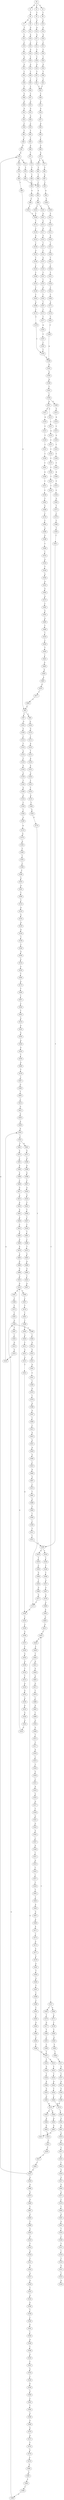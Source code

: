 strict digraph  {
	S0 -> S1 [ label = G ];
	S0 -> S2 [ label = T ];
	S0 -> S3 [ label = C ];
	S1 -> S4 [ label = T ];
	S2 -> S5 [ label = T ];
	S3 -> S6 [ label = T ];
	S4 -> S7 [ label = G ];
	S4 -> S8 [ label = C ];
	S5 -> S9 [ label = G ];
	S6 -> S10 [ label = G ];
	S7 -> S11 [ label = T ];
	S8 -> S12 [ label = G ];
	S9 -> S13 [ label = A ];
	S10 -> S14 [ label = G ];
	S11 -> S15 [ label = C ];
	S12 -> S16 [ label = A ];
	S13 -> S17 [ label = A ];
	S14 -> S18 [ label = A ];
	S15 -> S19 [ label = C ];
	S16 -> S20 [ label = C ];
	S17 -> S21 [ label = C ];
	S18 -> S22 [ label = C ];
	S19 -> S23 [ label = T ];
	S20 -> S24 [ label = G ];
	S21 -> S25 [ label = C ];
	S22 -> S26 [ label = C ];
	S23 -> S27 [ label = G ];
	S24 -> S28 [ label = C ];
	S25 -> S29 [ label = C ];
	S26 -> S30 [ label = C ];
	S27 -> S31 [ label = G ];
	S28 -> S32 [ label = G ];
	S29 -> S33 [ label = G ];
	S30 -> S34 [ label = G ];
	S31 -> S35 [ label = C ];
	S32 -> S36 [ label = C ];
	S33 -> S37 [ label = T ];
	S34 -> S38 [ label = T ];
	S35 -> S39 [ label = C ];
	S36 -> S40 [ label = C ];
	S37 -> S41 [ label = C ];
	S38 -> S42 [ label = C ];
	S39 -> S43 [ label = T ];
	S40 -> S44 [ label = T ];
	S41 -> S45 [ label = T ];
	S42 -> S45 [ label = T ];
	S43 -> S46 [ label = G ];
	S44 -> S47 [ label = C ];
	S45 -> S48 [ label = C ];
	S46 -> S49 [ label = G ];
	S47 -> S50 [ label = G ];
	S48 -> S51 [ label = G ];
	S49 -> S52 [ label = G ];
	S50 -> S53 [ label = G ];
	S51 -> S54 [ label = G ];
	S52 -> S55 [ label = T ];
	S53 -> S56 [ label = G ];
	S54 -> S57 [ label = C ];
	S55 -> S58 [ label = C ];
	S56 -> S59 [ label = C ];
	S57 -> S60 [ label = A ];
	S58 -> S61 [ label = C ];
	S59 -> S62 [ label = T ];
	S60 -> S63 [ label = C ];
	S61 -> S64 [ label = C ];
	S62 -> S65 [ label = C ];
	S63 -> S66 [ label = C ];
	S64 -> S67 [ label = G ];
	S65 -> S68 [ label = A ];
	S66 -> S69 [ label = G ];
	S67 -> S70 [ label = A ];
	S68 -> S71 [ label = C ];
	S69 -> S72 [ label = A ];
	S70 -> S73 [ label = G ];
	S70 -> S74 [ label = A ];
	S71 -> S75 [ label = G ];
	S72 -> S76 [ label = G ];
	S72 -> S77 [ label = A ];
	S73 -> S78 [ label = T ];
	S74 -> S79 [ label = G ];
	S75 -> S80 [ label = T ];
	S76 -> S81 [ label = T ];
	S77 -> S82 [ label = T ];
	S78 -> S83 [ label = C ];
	S79 -> S84 [ label = T ];
	S80 -> S85 [ label = C ];
	S81 -> S86 [ label = C ];
	S82 -> S87 [ label = G ];
	S83 -> S88 [ label = C ];
	S84 -> S89 [ label = C ];
	S85 -> S90 [ label = C ];
	S86 -> S88 [ label = C ];
	S87 -> S91 [ label = T ];
	S88 -> S92 [ label = A ];
	S89 -> S93 [ label = G ];
	S90 -> S94 [ label = A ];
	S91 -> S95 [ label = A ];
	S92 -> S96 [ label = G ];
	S93 -> S97 [ label = C ];
	S93 -> S98 [ label = A ];
	S94 -> S99 [ label = G ];
	S95 -> S100 [ label = G ];
	S96 -> S101 [ label = T ];
	S96 -> S102 [ label = C ];
	S97 -> S103 [ label = G ];
	S98 -> S104 [ label = G ];
	S99 -> S105 [ label = C ];
	S100 -> S106 [ label = T ];
	S101 -> S107 [ label = A ];
	S102 -> S108 [ label = T ];
	S103 -> S109 [ label = G ];
	S104 -> S110 [ label = G ];
	S105 -> S108 [ label = T ];
	S106 -> S111 [ label = T ];
	S107 -> S112 [ label = G ];
	S108 -> S113 [ label = T ];
	S109 -> S114 [ label = C ];
	S110 -> S115 [ label = T ];
	S111 -> S116 [ label = T ];
	S112 -> S117 [ label = G ];
	S113 -> S118 [ label = C ];
	S114 -> S119 [ label = T ];
	S115 -> S120 [ label = A ];
	S116 -> S121 [ label = C ];
	S117 -> S122 [ label = G ];
	S118 -> S123 [ label = A ];
	S119 -> S124 [ label = A ];
	S120 -> S125 [ label = T ];
	S121 -> S126 [ label = A ];
	S122 -> S127 [ label = T ];
	S123 -> S128 [ label = C ];
	S124 -> S129 [ label = T ];
	S125 -> S130 [ label = A ];
	S126 -> S131 [ label = C ];
	S127 -> S132 [ label = C ];
	S128 -> S133 [ label = G ];
	S129 -> S134 [ label = A ];
	S130 -> S135 [ label = A ];
	S131 -> S136 [ label = T ];
	S132 -> S137 [ label = A ];
	S133 -> S138 [ label = C ];
	S134 -> S139 [ label = G ];
	S135 -> S140 [ label = G ];
	S136 -> S141 [ label = C ];
	S137 -> S142 [ label = C ];
	S138 -> S143 [ label = C ];
	S139 -> S144 [ label = T ];
	S140 -> S145 [ label = T ];
	S141 -> S146 [ label = C ];
	S142 -> S147 [ label = T ];
	S143 -> S148 [ label = C ];
	S144 -> S149 [ label = A ];
	S145 -> S150 [ label = C ];
	S146 -> S151 [ label = T ];
	S147 -> S152 [ label = C ];
	S148 -> S153 [ label = T ];
	S149 -> S154 [ label = G ];
	S150 -> S155 [ label = G ];
	S151 -> S156 [ label = T ];
	S152 -> S157 [ label = G ];
	S153 -> S158 [ label = T ];
	S154 -> S159 [ label = C ];
	S155 -> S160 [ label = T ];
	S156 -> S161 [ label = T ];
	S157 -> S162 [ label = C ];
	S158 -> S163 [ label = C ];
	S159 -> S164 [ label = C ];
	S160 -> S165 [ label = G ];
	S161 -> S166 [ label = C ];
	S162 -> S167 [ label = T ];
	S163 -> S168 [ label = A ];
	S164 -> S169 [ label = G ];
	S165 -> S170 [ label = G ];
	S166 -> S171 [ label = A ];
	S167 -> S172 [ label = T ];
	S168 -> S173 [ label = T ];
	S169 -> S174 [ label = A ];
	S170 -> S175 [ label = T ];
	S171 -> S176 [ label = T ];
	S172 -> S177 [ label = C ];
	S173 -> S178 [ label = C ];
	S174 -> S179 [ label = A ];
	S175 -> S180 [ label = A ];
	S176 -> S181 [ label = C ];
	S177 -> S182 [ label = A ];
	S178 -> S183 [ label = C ];
	S179 -> S184 [ label = A ];
	S180 -> S185 [ label = C ];
	S181 -> S186 [ label = C ];
	S182 -> S187 [ label = T ];
	S183 -> S188 [ label = A ];
	S184 -> S189 [ label = C ];
	S185 -> S190 [ label = C ];
	S186 -> S188 [ label = A ];
	S187 -> S191 [ label = C ];
	S188 -> S192 [ label = G ];
	S189 -> S193 [ label = C ];
	S190 -> S194 [ label = G ];
	S191 -> S183 [ label = C ];
	S192 -> S195 [ label = A ];
	S193 -> S196 [ label = C ];
	S194 -> S197 [ label = G ];
	S195 -> S198 [ label = A ];
	S196 -> S199 [ label = C ];
	S197 -> S200 [ label = T ];
	S198 -> S201 [ label = C ];
	S199 -> S202 [ label = G ];
	S200 -> S203 [ label = G ];
	S201 -> S204 [ label = C ];
	S202 -> S205 [ label = A ];
	S203 -> S206 [ label = G ];
	S204 -> S207 [ label = A ];
	S204 -> S208 [ label = G ];
	S205 -> S209 [ label = C ];
	S206 -> S210 [ label = T ];
	S207 -> S211 [ label = G ];
	S207 -> S212 [ label = C ];
	S208 -> S213 [ label = G ];
	S209 -> S214 [ label = T ];
	S210 -> S215 [ label = T ];
	S211 -> S216 [ label = A ];
	S212 -> S217 [ label = C ];
	S213 -> S218 [ label = A ];
	S214 -> S219 [ label = A ];
	S215 -> S220 [ label = A ];
	S216 -> S221 [ label = C ];
	S217 -> S222 [ label = A ];
	S218 -> S223 [ label = C ];
	S219 -> S224 [ label = G ];
	S220 -> S225 [ label = G ];
	S221 -> S226 [ label = T ];
	S222 -> S227 [ label = C ];
	S223 -> S228 [ label = G ];
	S224 -> S229 [ label = A ];
	S225 -> S230 [ label = A ];
	S226 -> S231 [ label = C ];
	S227 -> S232 [ label = C ];
	S228 -> S233 [ label = C ];
	S229 -> S234 [ label = A ];
	S230 -> S235 [ label = A ];
	S231 -> S236 [ label = C ];
	S232 -> S237 [ label = C ];
	S233 -> S238 [ label = C ];
	S234 -> S239 [ label = T ];
	S235 -> S240 [ label = G ];
	S236 -> S241 [ label = C ];
	S237 -> S242 [ label = C ];
	S238 -> S243 [ label = C ];
	S239 -> S244 [ label = C ];
	S240 -> S245 [ label = G ];
	S241 -> S246 [ label = A ];
	S242 -> S247 [ label = T ];
	S243 -> S248 [ label = A ];
	S244 -> S249 [ label = G ];
	S245 -> S250 [ label = G ];
	S246 -> S251 [ label = T ];
	S247 -> S252 [ label = T ];
	S248 -> S253 [ label = T ];
	S249 -> S254 [ label = G ];
	S250 -> S255 [ label = G ];
	S251 -> S256 [ label = C ];
	S252 -> S257 [ label = C ];
	S253 -> S258 [ label = C ];
	S254 -> S259 [ label = G ];
	S255 -> S260 [ label = T ];
	S255 -> S261 [ label = G ];
	S256 -> S262 [ label = T ];
	S257 -> S263 [ label = C ];
	S257 -> S264 [ label = G ];
	S258 -> S265 [ label = G ];
	S259 -> S266 [ label = T ];
	S260 -> S267 [ label = C ];
	S261 -> S268 [ label = T ];
	S262 -> S269 [ label = G ];
	S263 -> S270 [ label = T ];
	S264 -> S271 [ label = A ];
	S265 -> S272 [ label = T ];
	S266 -> S273 [ label = A ];
	S267 -> S274 [ label = T ];
	S268 -> S275 [ label = C ];
	S269 -> S276 [ label = C ];
	S270 -> S277 [ label = G ];
	S271 -> S278 [ label = T ];
	S272 -> S279 [ label = C ];
	S273 -> S280 [ label = T ];
	S274 -> S281 [ label = C ];
	S275 -> S282 [ label = C ];
	S276 -> S283 [ label = C ];
	S277 -> S284 [ label = T ];
	S278 -> S285 [ label = C ];
	S279 -> S286 [ label = C ];
	S280 -> S287 [ label = C ];
	S281 -> S288 [ label = T ];
	S282 -> S289 [ label = G ];
	S283 -> S290 [ label = A ];
	S284 -> S291 [ label = C ];
	S285 -> S292 [ label = G ];
	S286 -> S293 [ label = T ];
	S287 -> S294 [ label = C ];
	S288 -> S295 [ label = C ];
	S289 -> S296 [ label = C ];
	S289 -> S297 [ label = T ];
	S290 -> S298 [ label = G ];
	S291 -> S299 [ label = C ];
	S292 -> S300 [ label = T ];
	S293 -> S301 [ label = C ];
	S294 -> S302 [ label = C ];
	S295 -> S303 [ label = G ];
	S296 -> S304 [ label = C ];
	S297 -> S305 [ label = C ];
	S298 -> S306 [ label = T ];
	S299 -> S307 [ label = T ];
	S300 -> S308 [ label = T ];
	S301 -> S309 [ label = T ];
	S302 -> S310 [ label = G ];
	S303 -> S311 [ label = T ];
	S304 -> S312 [ label = G ];
	S305 -> S313 [ label = G ];
	S306 -> S314 [ label = C ];
	S307 -> S315 [ label = A ];
	S307 -> S316 [ label = T ];
	S308 -> S317 [ label = T ];
	S309 -> S318 [ label = T ];
	S309 -> S319 [ label = G ];
	S310 -> S320 [ label = A ];
	S311 -> S321 [ label = G ];
	S312 -> S322 [ label = G ];
	S313 -> S323 [ label = G ];
	S314 -> S324 [ label = G ];
	S315 -> S325 [ label = C ];
	S316 -> S326 [ label = G ];
	S317 -> S327 [ label = G ];
	S318 -> S328 [ label = C ];
	S319 -> S329 [ label = T ];
	S320 -> S330 [ label = A ];
	S321 -> S331 [ label = G ];
	S322 -> S332 [ label = A ];
	S323 -> S333 [ label = A ];
	S324 -> S334 [ label = T ];
	S325 -> S335 [ label = T ];
	S326 -> S336 [ label = T ];
	S327 -> S337 [ label = T ];
	S328 -> S338 [ label = T ];
	S329 -> S339 [ label = C ];
	S330 -> S340 [ label = A ];
	S331 -> S341 [ label = T ];
	S332 -> S342 [ label = A ];
	S333 -> S343 [ label = A ];
	S334 -> S344 [ label = A ];
	S335 -> S345 [ label = A ];
	S336 -> S346 [ label = A ];
	S337 -> S347 [ label = A ];
	S338 -> S348 [ label = C ];
	S339 -> S349 [ label = G ];
	S340 -> S350 [ label = G ];
	S341 -> S180 [ label = A ];
	S342 -> S351 [ label = C ];
	S343 -> S352 [ label = C ];
	S344 -> S353 [ label = A ];
	S345 -> S354 [ label = C ];
	S346 -> S355 [ label = G ];
	S347 -> S356 [ label = G ];
	S348 -> S357 [ label = G ];
	S349 -> S358 [ label = T ];
	S350 -> S359 [ label = T ];
	S351 -> S360 [ label = T ];
	S352 -> S361 [ label = A ];
	S352 -> S362 [ label = T ];
	S353 -> S363 [ label = G ];
	S354 -> S364 [ label = C ];
	S355 -> S365 [ label = G ];
	S356 -> S366 [ label = G ];
	S357 -> S367 [ label = G ];
	S358 -> S368 [ label = G ];
	S359 -> S369 [ label = G ];
	S360 -> S370 [ label = G ];
	S361 -> S371 [ label = G ];
	S362 -> S372 [ label = A ];
	S363 -> S373 [ label = A ];
	S364 -> S374 [ label = A ];
	S365 -> S375 [ label = A ];
	S366 -> S375 [ label = A ];
	S367 -> S376 [ label = A ];
	S368 -> S377 [ label = G ];
	S369 -> S378 [ label = T ];
	S370 -> S379 [ label = C ];
	S371 -> S380 [ label = G ];
	S372 -> S381 [ label = C ];
	S373 -> S382 [ label = C ];
	S374 -> S383 [ label = G ];
	S375 -> S384 [ label = G ];
	S375 -> S385 [ label = A ];
	S376 -> S386 [ label = G ];
	S377 -> S175 [ label = T ];
	S378 -> S387 [ label = C ];
	S379 -> S388 [ label = A ];
	S380 -> S389 [ label = A ];
	S381 -> S390 [ label = A ];
	S382 -> S391 [ label = G ];
	S383 -> S392 [ label = G ];
	S384 -> S393 [ label = A ];
	S385 -> S394 [ label = A ];
	S386 -> S395 [ label = A ];
	S387 -> S396 [ label = G ];
	S388 -> S397 [ label = A ];
	S389 -> S398 [ label = A ];
	S390 -> S399 [ label = A ];
	S391 -> S400 [ label = G ];
	S392 -> S401 [ label = A ];
	S393 -> S402 [ label = G ];
	S394 -> S403 [ label = G ];
	S395 -> S404 [ label = G ];
	S396 -> S405 [ label = T ];
	S397 -> S406 [ label = C ];
	S398 -> S407 [ label = T ];
	S399 -> S408 [ label = C ];
	S400 -> S409 [ label = C ];
	S401 -> S410 [ label = G ];
	S402 -> S411 [ label = G ];
	S403 -> S412 [ label = G ];
	S404 -> S413 [ label = G ];
	S405 -> S414 [ label = C ];
	S406 -> S415 [ label = C ];
	S407 -> S416 [ label = A ];
	S408 -> S417 [ label = G ];
	S409 -> S418 [ label = T ];
	S410 -> S419 [ label = A ];
	S411 -> S420 [ label = T ];
	S412 -> S421 [ label = T ];
	S413 -> S420 [ label = T ];
	S414 -> S422 [ label = G ];
	S415 -> S423 [ label = A ];
	S416 -> S424 [ label = G ];
	S417 -> S425 [ label = A ];
	S418 -> S426 [ label = C ];
	S419 -> S427 [ label = G ];
	S420 -> S428 [ label = C ];
	S421 -> S429 [ label = C ];
	S422 -> S430 [ label = G ];
	S423 -> S431 [ label = G ];
	S424 -> S432 [ label = T ];
	S425 -> S433 [ label = A ];
	S426 -> S434 [ label = T ];
	S427 -> S435 [ label = T ];
	S428 -> S436 [ label = C ];
	S429 -> S437 [ label = C ];
	S430 -> S438 [ label = A ];
	S431 -> S439 [ label = A ];
	S432 -> S440 [ label = C ];
	S433 -> S441 [ label = A ];
	S434 -> S442 [ label = C ];
	S435 -> S443 [ label = C ];
	S436 -> S444 [ label = C ];
	S437 -> S445 [ label = C ];
	S438 -> S343 [ label = A ];
	S439 -> S446 [ label = A ];
	S440 -> S447 [ label = T ];
	S441 -> S448 [ label = A ];
	S442 -> S449 [ label = G ];
	S443 -> S450 [ label = A ];
	S444 -> S451 [ label = A ];
	S444 -> S452 [ label = G ];
	S445 -> S452 [ label = G ];
	S446 -> S453 [ label = C ];
	S447 -> S454 [ label = C ];
	S448 -> S455 [ label = C ];
	S449 -> S456 [ label = A ];
	S450 -> S457 [ label = G ];
	S451 -> S458 [ label = G ];
	S452 -> S459 [ label = G ];
	S452 -> S70 [ label = A ];
	S453 -> S460 [ label = A ];
	S454 -> S461 [ label = T ];
	S455 -> S462 [ label = A ];
	S456 -> S463 [ label = A ];
	S457 -> S464 [ label = G ];
	S458 -> S465 [ label = A ];
	S459 -> S466 [ label = A ];
	S460 -> S467 [ label = G ];
	S461 -> S468 [ label = C ];
	S462 -> S469 [ label = G ];
	S463 -> S470 [ label = G ];
	S464 -> S471 [ label = A ];
	S465 -> S472 [ label = G ];
	S466 -> S473 [ label = G ];
	S467 -> S474 [ label = C ];
	S468 -> S475 [ label = T ];
	S469 -> S476 [ label = A ];
	S470 -> S477 [ label = T ];
	S471 -> S478 [ label = C ];
	S472 -> S479 [ label = C ];
	S473 -> S480 [ label = G ];
	S474 -> S481 [ label = C ];
	S475 -> S482 [ label = G ];
	S476 -> S483 [ label = A ];
	S477 -> S484 [ label = C ];
	S478 -> S485 [ label = C ];
	S479 -> S486 [ label = C ];
	S480 -> S487 [ label = C ];
	S481 -> S488 [ label = G ];
	S482 -> S489 [ label = A ];
	S483 -> S490 [ label = G ];
	S484 -> S93 [ label = G ];
	S485 -> S491 [ label = A ];
	S486 -> S492 [ label = A ];
	S487 -> S493 [ label = G ];
	S488 -> S494 [ label = T ];
	S489 -> S495 [ label = G ];
	S490 -> S496 [ label = G ];
	S491 -> S497 [ label = G ];
	S492 -> S498 [ label = C ];
	S493 -> S499 [ label = T ];
	S494 -> S500 [ label = C ];
	S495 -> S501 [ label = T ];
	S496 -> S502 [ label = G ];
	S497 -> S503 [ label = T ];
	S498 -> S504 [ label = G ];
	S499 -> S505 [ label = G ];
	S500 -> S506 [ label = C ];
	S501 -> S507 [ label = A ];
	S502 -> S255 [ label = G ];
	S503 -> S508 [ label = C ];
	S504 -> S509 [ label = G ];
	S505 -> S510 [ label = G ];
	S506 -> S511 [ label = T ];
	S508 -> S512 [ label = T ];
	S509 -> S513 [ label = T ];
	S510 -> S514 [ label = T ];
	S511 -> S515 [ label = C ];
	S512 -> S516 [ label = C ];
	S513 -> S517 [ label = T ];
	S514 -> S518 [ label = A ];
	S515 -> S309 [ label = T ];
	S516 -> S519 [ label = T ];
	S517 -> S520 [ label = A ];
	S518 -> S521 [ label = T ];
	S519 -> S522 [ label = G ];
	S520 -> S523 [ label = C ];
	S521 -> S524 [ label = G ];
	S522 -> S525 [ label = T ];
	S523 -> S526 [ label = T ];
	S524 -> S527 [ label = A ];
	S525 -> S528 [ label = A ];
	S526 -> S529 [ label = G ];
	S527 -> S530 [ label = G ];
	S529 -> S531 [ label = C ];
	S530 -> S532 [ label = C ];
	S531 -> S533 [ label = A ];
	S532 -> S534 [ label = G ];
	S533 -> S535 [ label = G ];
	S534 -> S536 [ label = G ];
	S535 -> S537 [ label = A ];
	S536 -> S538 [ label = T ];
	S537 -> S539 [ label = C ];
	S538 -> S540 [ label = C ];
	S539 -> S541 [ label = G ];
	S540 -> S542 [ label = G ];
	S541 -> S543 [ label = G ];
	S542 -> S544 [ label = C ];
	S543 -> S545 [ label = A ];
	S544 -> S546 [ label = A ];
	S545 -> S547 [ label = C ];
	S546 -> S548 [ label = C ];
	S547 -> S549 [ label = A ];
	S548 -> S550 [ label = G ];
	S549 -> S551 [ label = C ];
	S550 -> S552 [ label = C ];
	S551 -> S553 [ label = A ];
	S552 -> S554 [ label = G ];
	S553 -> S555 [ label = C ];
	S554 -> S556 [ label = C ];
	S555 -> S557 [ label = C ];
	S556 -> S558 [ label = G ];
	S557 -> S559 [ label = T ];
	S558 -> S560 [ label = G ];
	S559 -> S561 [ label = C ];
	S560 -> S562 [ label = C ];
	S561 -> S563 [ label = T ];
	S562 -> S564 [ label = T ];
	S563 -> S565 [ label = A ];
	S564 -> S566 [ label = G ];
	S565 -> S567 [ label = G ];
	S566 -> S568 [ label = G ];
	S567 -> S569 [ label = A ];
	S568 -> S570 [ label = A ];
	S569 -> S571 [ label = A ];
	S570 -> S572 [ label = A ];
	S571 -> S573 [ label = C ];
	S572 -> S574 [ label = T ];
	S573 -> S575 [ label = G ];
	S574 -> S576 [ label = G ];
	S575 -> S577 [ label = A ];
	S576 -> S578 [ label = G ];
	S577 -> S579 [ label = G ];
	S578 -> S580 [ label = G ];
	S579 -> S581 [ label = G ];
	S580 -> S582 [ label = G ];
	S581 -> S583 [ label = T ];
	S582 -> S584 [ label = T ];
	S583 -> S585 [ label = G ];
	S584 -> S586 [ label = C ];
	S585 -> S587 [ label = T ];
	S586 -> S588 [ label = C ];
	S587 -> S589 [ label = C ];
	S588 -> S289 [ label = G ];
	S589 -> S590 [ label = C ];
	S590 -> S591 [ label = C ];
	S591 -> S592 [ label = T ];
	S592 -> S593 [ label = G ];
	S593 -> S594 [ label = T ];
	S594 -> S595 [ label = C ];
	S595 -> S596 [ label = C ];
	S596 -> S307 [ label = T ];
}
